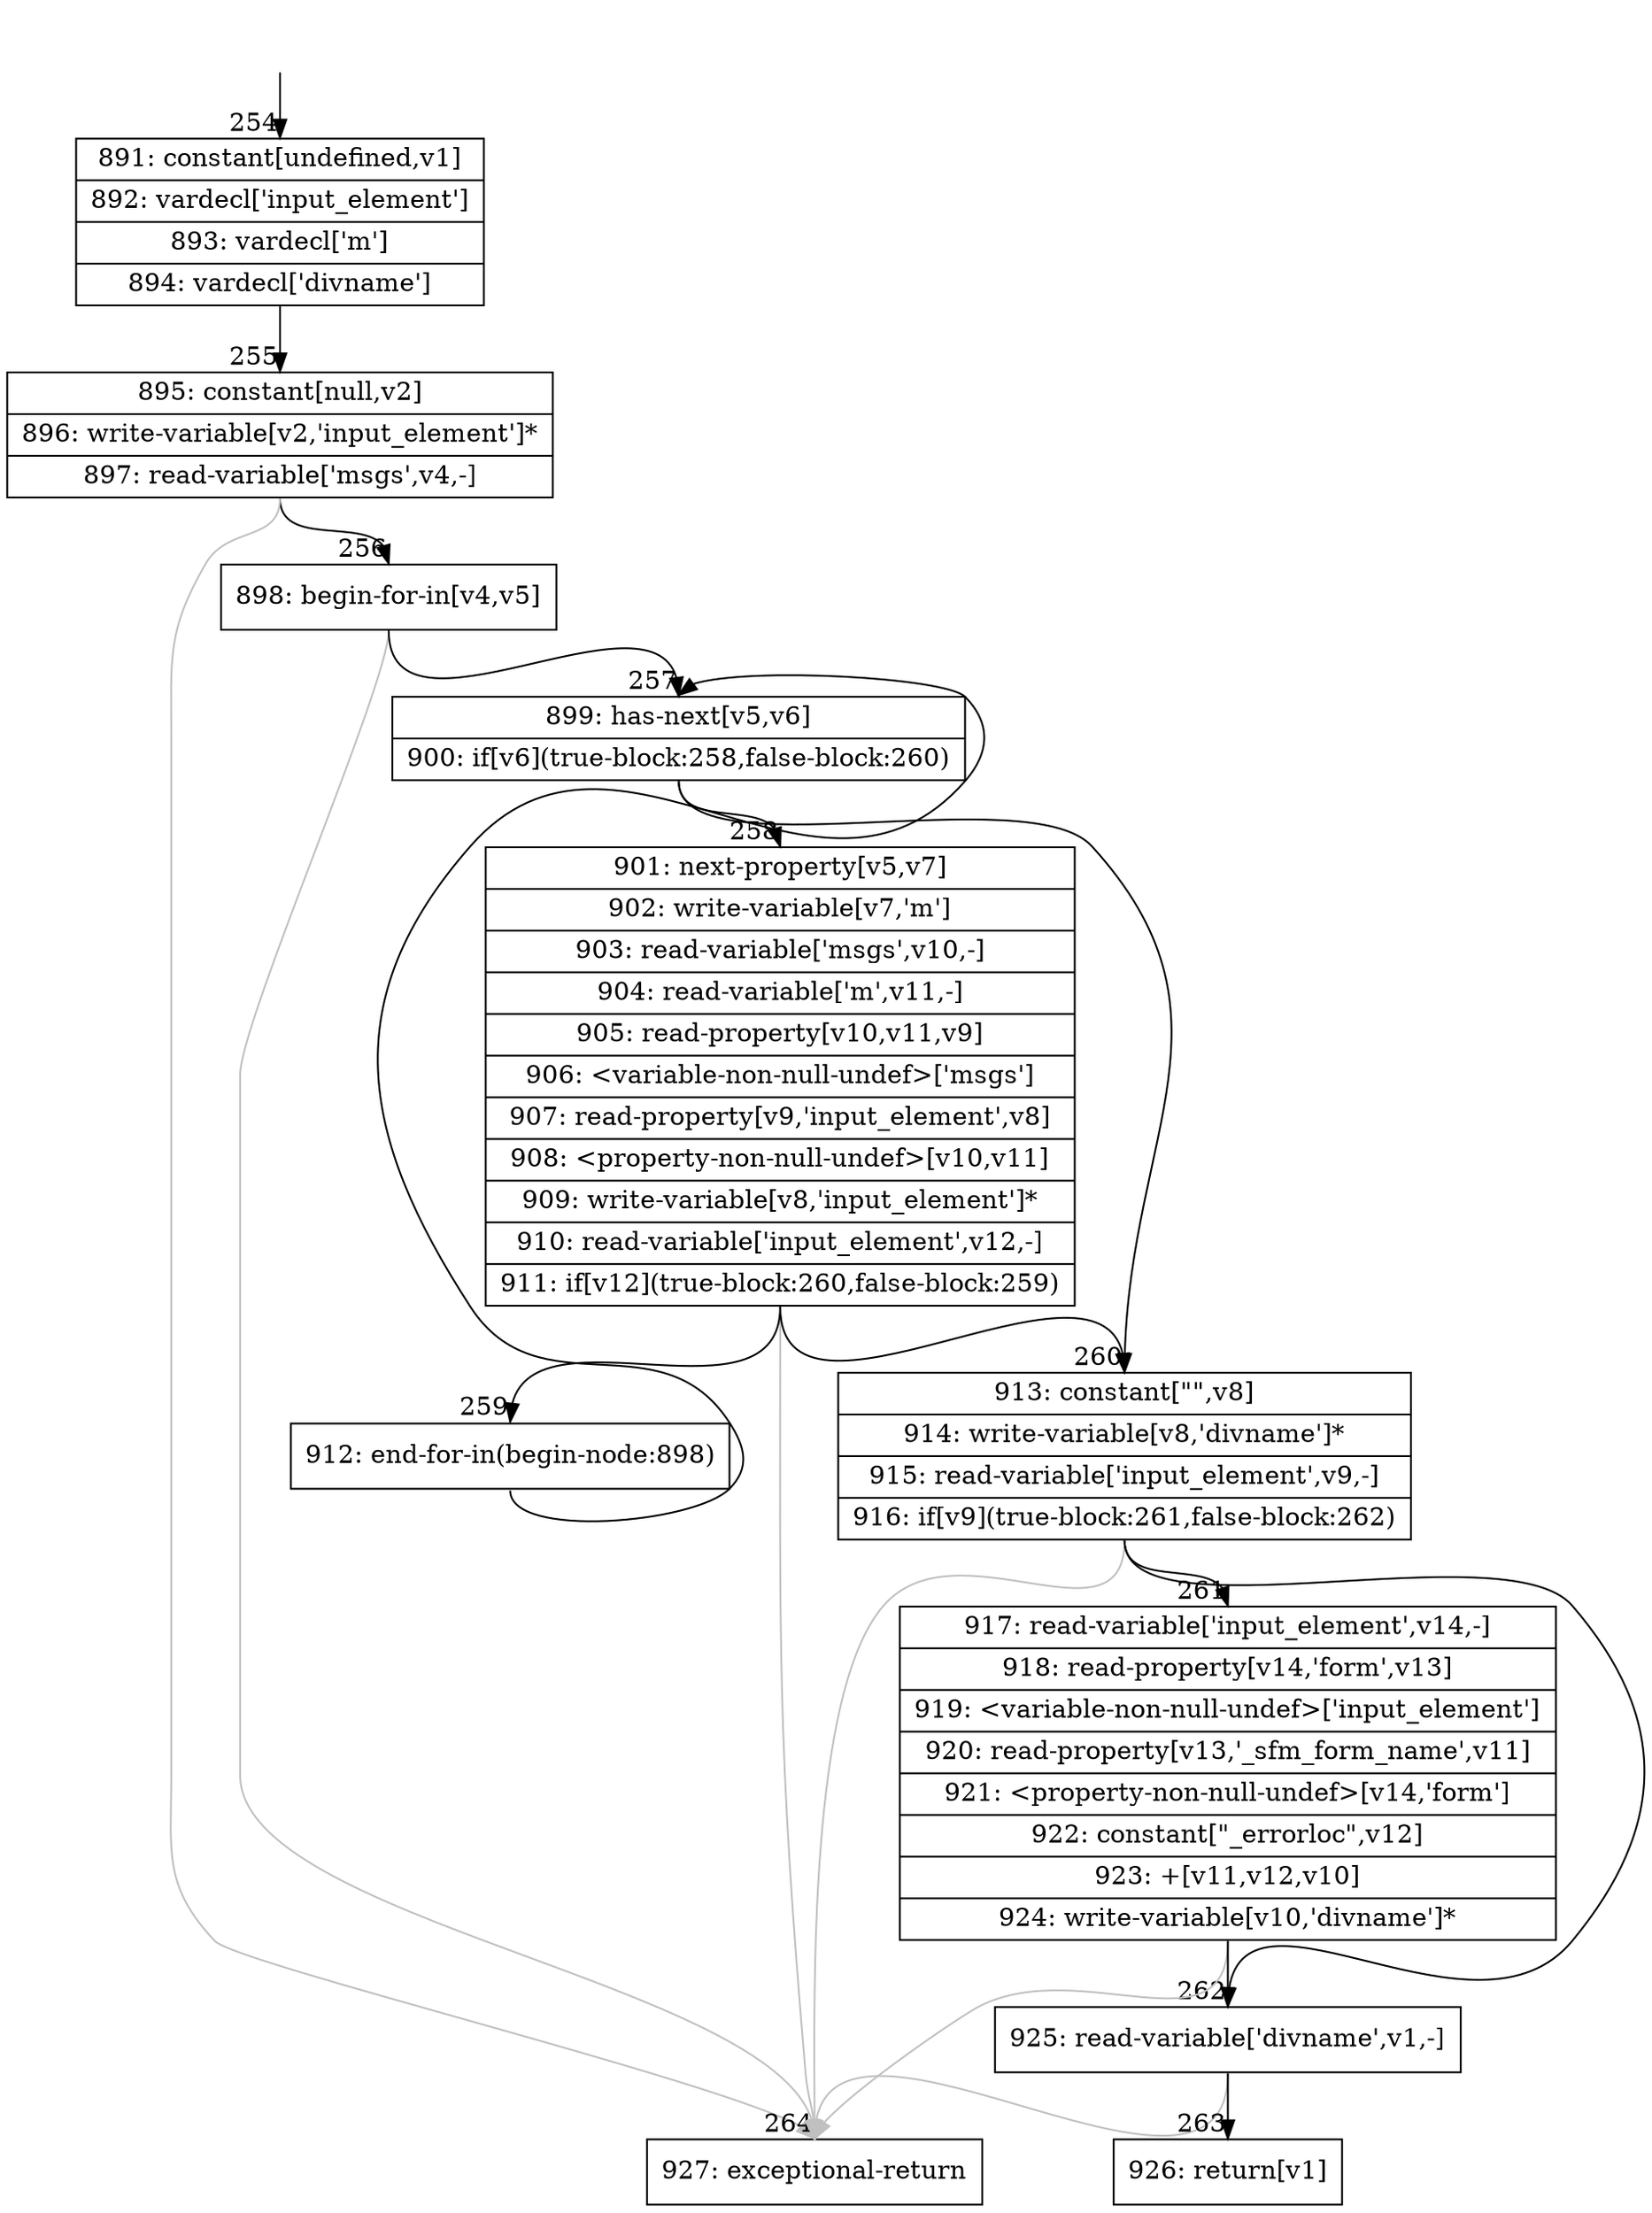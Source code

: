 digraph {
rankdir="TD"
BB_entry28[shape=none,label=""];
BB_entry28 -> BB254 [tailport=s, headport=n, headlabel="    254"]
BB254 [shape=record label="{891: constant[undefined,v1]|892: vardecl['input_element']|893: vardecl['m']|894: vardecl['divname']}" ] 
BB254 -> BB255 [tailport=s, headport=n, headlabel="      255"]
BB255 [shape=record label="{895: constant[null,v2]|896: write-variable[v2,'input_element']*|897: read-variable['msgs',v4,-]}" ] 
BB255 -> BB256 [tailport=s, headport=n, headlabel="      256"]
BB255 -> BB264 [tailport=s, headport=n, color=gray, headlabel="      264"]
BB256 [shape=record label="{898: begin-for-in[v4,v5]}" ] 
BB256 -> BB257 [tailport=s, headport=n, headlabel="      257"]
BB256 -> BB264 [tailport=s, headport=n, color=gray]
BB257 [shape=record label="{899: has-next[v5,v6]|900: if[v6](true-block:258,false-block:260)}" ] 
BB257 -> BB258 [tailport=s, headport=n, headlabel="      258"]
BB257 -> BB260 [tailport=s, headport=n, headlabel="      260"]
BB258 [shape=record label="{901: next-property[v5,v7]|902: write-variable[v7,'m']|903: read-variable['msgs',v10,-]|904: read-variable['m',v11,-]|905: read-property[v10,v11,v9]|906: \<variable-non-null-undef\>['msgs']|907: read-property[v9,'input_element',v8]|908: \<property-non-null-undef\>[v10,v11]|909: write-variable[v8,'input_element']*|910: read-variable['input_element',v12,-]|911: if[v12](true-block:260,false-block:259)}" ] 
BB258 -> BB260 [tailport=s, headport=n]
BB258 -> BB259 [tailport=s, headport=n, headlabel="      259"]
BB258 -> BB264 [tailport=s, headport=n, color=gray]
BB259 [shape=record label="{912: end-for-in(begin-node:898)}" ] 
BB259 -> BB257 [tailport=s, headport=n]
BB260 [shape=record label="{913: constant[\"\",v8]|914: write-variable[v8,'divname']*|915: read-variable['input_element',v9,-]|916: if[v9](true-block:261,false-block:262)}" ] 
BB260 -> BB261 [tailport=s, headport=n, headlabel="      261"]
BB260 -> BB262 [tailport=s, headport=n, headlabel="      262"]
BB260 -> BB264 [tailport=s, headport=n, color=gray]
BB261 [shape=record label="{917: read-variable['input_element',v14,-]|918: read-property[v14,'form',v13]|919: \<variable-non-null-undef\>['input_element']|920: read-property[v13,'_sfm_form_name',v11]|921: \<property-non-null-undef\>[v14,'form']|922: constant[\"_errorloc\",v12]|923: +[v11,v12,v10]|924: write-variable[v10,'divname']*}" ] 
BB261 -> BB262 [tailport=s, headport=n]
BB261 -> BB264 [tailport=s, headport=n, color=gray]
BB262 [shape=record label="{925: read-variable['divname',v1,-]}" ] 
BB262 -> BB263 [tailport=s, headport=n, headlabel="      263"]
BB262 -> BB264 [tailport=s, headport=n, color=gray]
BB263 [shape=record label="{926: return[v1]}" ] 
BB264 [shape=record label="{927: exceptional-return}" ] 
//#$~ 385
}
